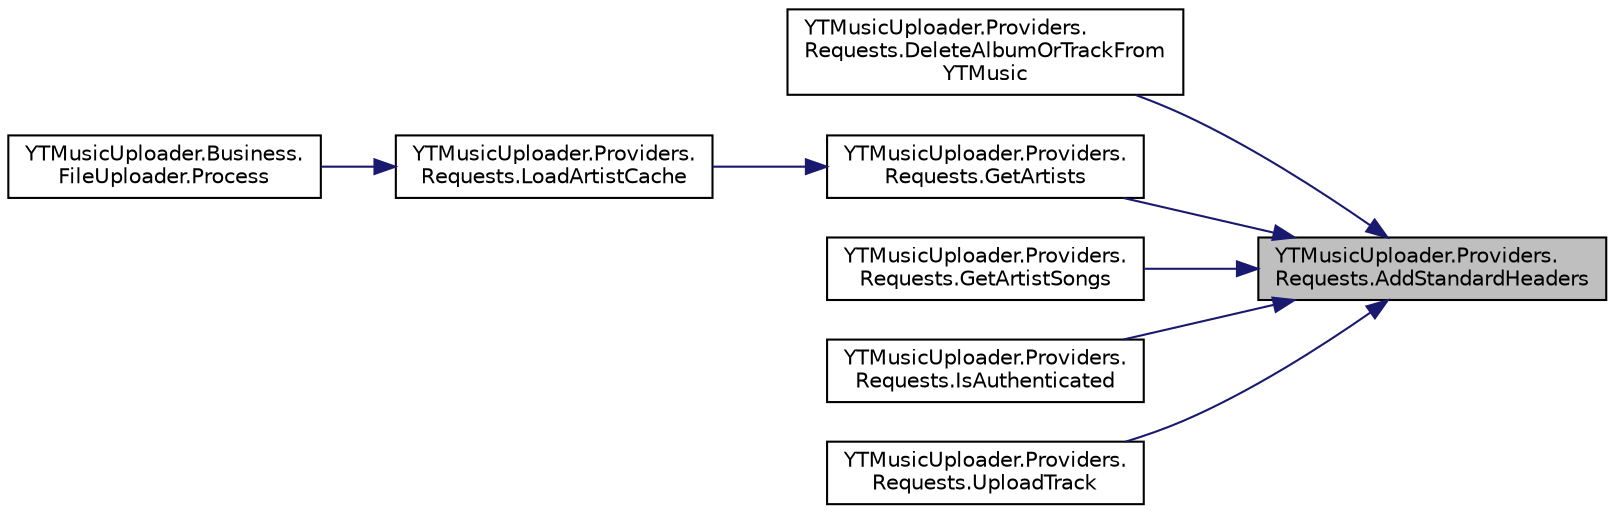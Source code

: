 digraph "YTMusicUploader.Providers.Requests.AddStandardHeaders"
{
 // LATEX_PDF_SIZE
  edge [fontname="Helvetica",fontsize="10",labelfontname="Helvetica",labelfontsize="10"];
  node [fontname="Helvetica",fontsize="10",shape=record];
  rankdir="RL";
  Node1 [label="YTMusicUploader.Providers.\lRequests.AddStandardHeaders",height=0.2,width=0.4,color="black", fillcolor="grey75", style="filled", fontcolor="black",tooltip="Required headers for any YouTube music API request"];
  Node1 -> Node2 [dir="back",color="midnightblue",fontsize="10",style="solid",fontname="Helvetica"];
  Node2 [label="YTMusicUploader.Providers.\lRequests.DeleteAlbumOrTrackFrom\lYTMusic",height=0.2,width=0.4,color="black", fillcolor="white", style="filled",URL="$d8/d00/class_y_t_music_uploader_1_1_providers_1_1_requests.html#af59e05abcea3771f97484cb75d2f37d9",tooltip="HttpWebRequest POST request to send to YouTube delete a YT music track fro the users uploads"];
  Node1 -> Node3 [dir="back",color="midnightblue",fontsize="10",style="solid",fontname="Helvetica"];
  Node3 [label="YTMusicUploader.Providers.\lRequests.GetArtists",height=0.2,width=0.4,color="black", fillcolor="white", style="filled",URL="$d8/d00/class_y_t_music_uploader_1_1_providers_1_1_requests.html#adf7c70fd9af5014904ba52e5d4d12f64",tooltip="HttpWebRequest POST request - Recursively fetches all the artists from YouTube Music's 'Upload' secti..."];
  Node3 -> Node4 [dir="back",color="midnightblue",fontsize="10",style="solid",fontname="Helvetica"];
  Node4 [label="YTMusicUploader.Providers.\lRequests.LoadArtistCache",height=0.2,width=0.4,color="black", fillcolor="white", style="filled",URL="$d8/d00/class_y_t_music_uploader_1_1_providers_1_1_requests.html#a6808d6ec5334bfe6a329d6a29be79ae5",tooltip="Set the uploaded artist cached gathered from YouTube Music"];
  Node4 -> Node5 [dir="back",color="midnightblue",fontsize="10",style="solid",fontname="Helvetica"];
  Node5 [label="YTMusicUploader.Business.\lFileUploader.Process",height=0.2,width=0.4,color="black", fillcolor="white", style="filled",URL="$d9/dab/class_y_t_music_uploader_1_1_business_1_1_file_uploader.html#a5ecabcb283073e1b7fe3cefaa0c19cc7",tooltip="Execute the upload process"];
  Node1 -> Node6 [dir="back",color="midnightblue",fontsize="10",style="solid",fontname="Helvetica"];
  Node6 [label="YTMusicUploader.Providers.\lRequests.GetArtistSongs",height=0.2,width=0.4,color="black", fillcolor="white", style="filled",URL="$d8/d00/class_y_t_music_uploader_1_1_providers_1_1_requests.html#a30a9a982173a07c94262eff8ca9fcdbe",tooltip="HttpWebRequest POST request - Recursively fetches all the songs of an artist from YouTube Music's 'Up..."];
  Node1 -> Node7 [dir="back",color="midnightblue",fontsize="10",style="solid",fontname="Helvetica"];
  Node7 [label="YTMusicUploader.Providers.\lRequests.IsAuthenticated",height=0.2,width=0.4,color="black", fillcolor="white", style="filled",URL="$d8/d00/class_y_t_music_uploader_1_1_providers_1_1_requests.html#a999ef8b6818a6afda480211b7a36a0d5",tooltip="HttpWebRequest POST request to send to YouTube to check if the user's is authenticated (signed in) by..."];
  Node1 -> Node8 [dir="back",color="midnightblue",fontsize="10",style="solid",fontname="Helvetica"];
  Node8 [label="YTMusicUploader.Providers.\lRequests.UploadTrack",height=0.2,width=0.4,color="black", fillcolor="white", style="filled",URL="$d8/d00/class_y_t_music_uploader_1_1_providers_1_1_requests.html#ad946e013b93cd1edbe8e0fb9f8a62e17",tooltip="HttpWebRequest POST request to send to YouTube to upload a music file."];
}
